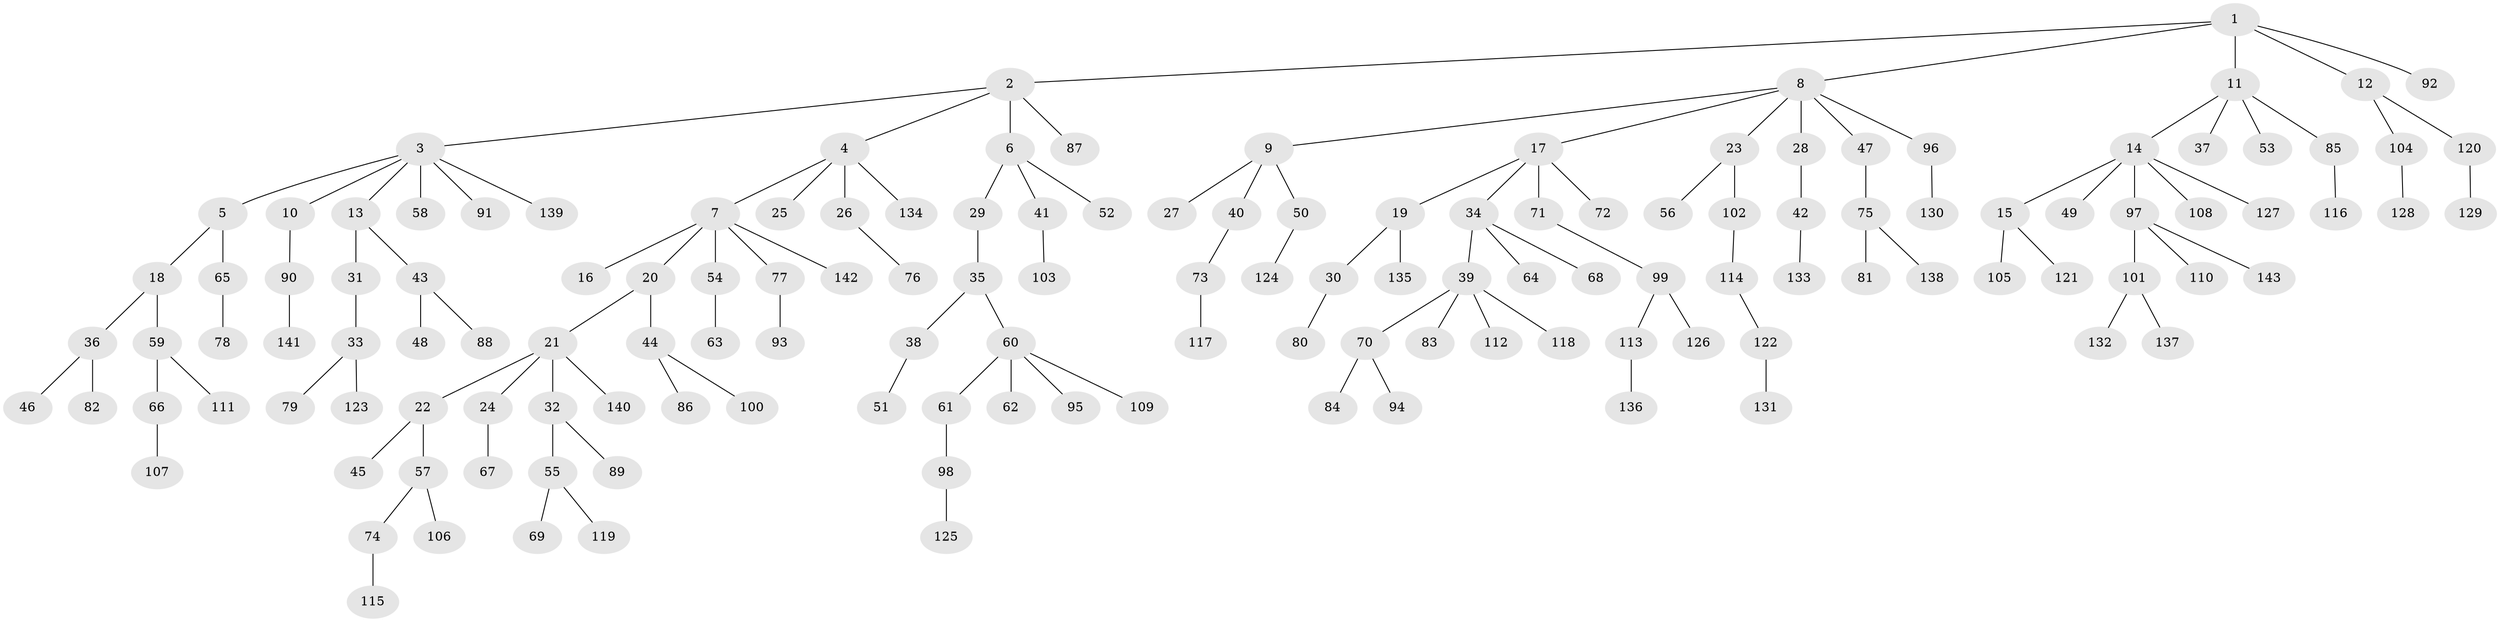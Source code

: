 // Generated by graph-tools (version 1.1) at 2025/26/03/09/25 03:26:23]
// undirected, 143 vertices, 142 edges
graph export_dot {
graph [start="1"]
  node [color=gray90,style=filled];
  1;
  2;
  3;
  4;
  5;
  6;
  7;
  8;
  9;
  10;
  11;
  12;
  13;
  14;
  15;
  16;
  17;
  18;
  19;
  20;
  21;
  22;
  23;
  24;
  25;
  26;
  27;
  28;
  29;
  30;
  31;
  32;
  33;
  34;
  35;
  36;
  37;
  38;
  39;
  40;
  41;
  42;
  43;
  44;
  45;
  46;
  47;
  48;
  49;
  50;
  51;
  52;
  53;
  54;
  55;
  56;
  57;
  58;
  59;
  60;
  61;
  62;
  63;
  64;
  65;
  66;
  67;
  68;
  69;
  70;
  71;
  72;
  73;
  74;
  75;
  76;
  77;
  78;
  79;
  80;
  81;
  82;
  83;
  84;
  85;
  86;
  87;
  88;
  89;
  90;
  91;
  92;
  93;
  94;
  95;
  96;
  97;
  98;
  99;
  100;
  101;
  102;
  103;
  104;
  105;
  106;
  107;
  108;
  109;
  110;
  111;
  112;
  113;
  114;
  115;
  116;
  117;
  118;
  119;
  120;
  121;
  122;
  123;
  124;
  125;
  126;
  127;
  128;
  129;
  130;
  131;
  132;
  133;
  134;
  135;
  136;
  137;
  138;
  139;
  140;
  141;
  142;
  143;
  1 -- 2;
  1 -- 8;
  1 -- 11;
  1 -- 12;
  1 -- 92;
  2 -- 3;
  2 -- 4;
  2 -- 6;
  2 -- 87;
  3 -- 5;
  3 -- 10;
  3 -- 13;
  3 -- 58;
  3 -- 91;
  3 -- 139;
  4 -- 7;
  4 -- 25;
  4 -- 26;
  4 -- 134;
  5 -- 18;
  5 -- 65;
  6 -- 29;
  6 -- 41;
  6 -- 52;
  7 -- 16;
  7 -- 20;
  7 -- 54;
  7 -- 77;
  7 -- 142;
  8 -- 9;
  8 -- 17;
  8 -- 23;
  8 -- 28;
  8 -- 47;
  8 -- 96;
  9 -- 27;
  9 -- 40;
  9 -- 50;
  10 -- 90;
  11 -- 14;
  11 -- 37;
  11 -- 53;
  11 -- 85;
  12 -- 104;
  12 -- 120;
  13 -- 31;
  13 -- 43;
  14 -- 15;
  14 -- 49;
  14 -- 97;
  14 -- 108;
  14 -- 127;
  15 -- 105;
  15 -- 121;
  17 -- 19;
  17 -- 34;
  17 -- 71;
  17 -- 72;
  18 -- 36;
  18 -- 59;
  19 -- 30;
  19 -- 135;
  20 -- 21;
  20 -- 44;
  21 -- 22;
  21 -- 24;
  21 -- 32;
  21 -- 140;
  22 -- 45;
  22 -- 57;
  23 -- 56;
  23 -- 102;
  24 -- 67;
  26 -- 76;
  28 -- 42;
  29 -- 35;
  30 -- 80;
  31 -- 33;
  32 -- 55;
  32 -- 89;
  33 -- 79;
  33 -- 123;
  34 -- 39;
  34 -- 64;
  34 -- 68;
  35 -- 38;
  35 -- 60;
  36 -- 46;
  36 -- 82;
  38 -- 51;
  39 -- 70;
  39 -- 83;
  39 -- 112;
  39 -- 118;
  40 -- 73;
  41 -- 103;
  42 -- 133;
  43 -- 48;
  43 -- 88;
  44 -- 86;
  44 -- 100;
  47 -- 75;
  50 -- 124;
  54 -- 63;
  55 -- 69;
  55 -- 119;
  57 -- 74;
  57 -- 106;
  59 -- 66;
  59 -- 111;
  60 -- 61;
  60 -- 62;
  60 -- 95;
  60 -- 109;
  61 -- 98;
  65 -- 78;
  66 -- 107;
  70 -- 84;
  70 -- 94;
  71 -- 99;
  73 -- 117;
  74 -- 115;
  75 -- 81;
  75 -- 138;
  77 -- 93;
  85 -- 116;
  90 -- 141;
  96 -- 130;
  97 -- 101;
  97 -- 110;
  97 -- 143;
  98 -- 125;
  99 -- 113;
  99 -- 126;
  101 -- 132;
  101 -- 137;
  102 -- 114;
  104 -- 128;
  113 -- 136;
  114 -- 122;
  120 -- 129;
  122 -- 131;
}
